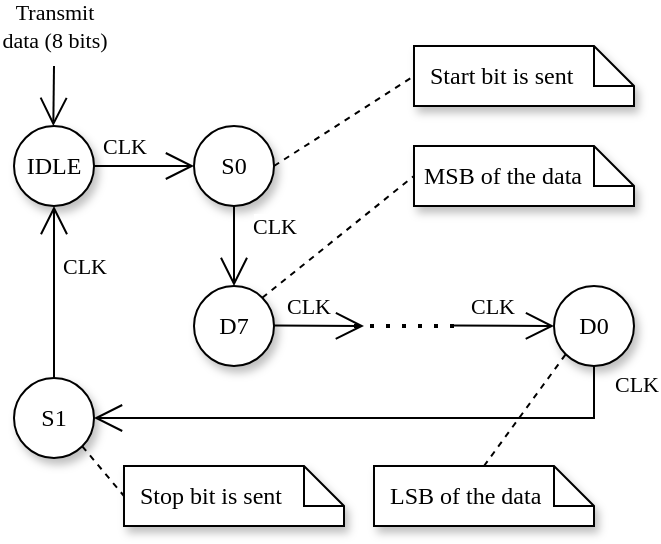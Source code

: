 <mxfile version="21.6.8" type="device">
  <diagram name="Page-1" id="-xSy0g6W7mP1IRccZ3P9">
    <mxGraphModel dx="810" dy="473" grid="1" gridSize="10" guides="1" tooltips="1" connect="1" arrows="1" fold="1" page="1" pageScale="1" pageWidth="850" pageHeight="1100" math="0" shadow="0">
      <root>
        <mxCell id="0" />
        <mxCell id="1" parent="0" />
        <mxCell id="hmllN8hsxeIH2LU29QAi-1" value="S0" style="ellipse;whiteSpace=wrap;html=1;aspect=fixed;fontFamily=Computer Modern;shadow=1;" parent="1" vertex="1">
          <mxGeometry x="310" y="190" width="40" height="40" as="geometry" />
        </mxCell>
        <mxCell id="hmllN8hsxeIH2LU29QAi-2" value="D7" style="ellipse;whiteSpace=wrap;html=1;aspect=fixed;fontFamily=Computer Modern;shadow=1;" parent="1" vertex="1">
          <mxGeometry x="310" y="270" width="40" height="40" as="geometry" />
        </mxCell>
        <mxCell id="hmllN8hsxeIH2LU29QAi-3" value="" style="endArrow=open;endFill=1;endSize=12;html=1;rounded=0;exitX=0.5;exitY=1;exitDx=0;exitDy=0;fontFamily=Computer Modern;" parent="1" source="hmllN8hsxeIH2LU29QAi-1" target="hmllN8hsxeIH2LU29QAi-2" edge="1">
          <mxGeometry width="160" relative="1" as="geometry">
            <mxPoint x="331" y="240" as="sourcePoint" />
            <mxPoint x="521" y="250" as="targetPoint" />
          </mxGeometry>
        </mxCell>
        <mxCell id="hmllN8hsxeIH2LU29QAi-7" value="CLK" style="edgeLabel;html=1;align=center;verticalAlign=middle;resizable=0;points=[];fontFamily=Computer Modern;" parent="hmllN8hsxeIH2LU29QAi-3" vertex="1" connectable="0">
          <mxGeometry x="-0.053" y="-3" relative="1" as="geometry">
            <mxPoint x="23" y="-9" as="offset" />
          </mxGeometry>
        </mxCell>
        <mxCell id="hmllN8hsxeIH2LU29QAi-4" value="IDLE" style="ellipse;whiteSpace=wrap;html=1;aspect=fixed;fontFamily=Computer Modern;shadow=1;" parent="1" vertex="1">
          <mxGeometry x="220" y="190" width="40" height="40" as="geometry" />
        </mxCell>
        <mxCell id="hmllN8hsxeIH2LU29QAi-9" value="" style="endArrow=open;endFill=1;endSize=12;html=1;rounded=0;exitX=1;exitY=0.5;exitDx=0;exitDy=0;fontFamily=Computer Modern;" parent="1" source="hmllN8hsxeIH2LU29QAi-4" edge="1">
          <mxGeometry width="160" relative="1" as="geometry">
            <mxPoint x="260" y="210" as="sourcePoint" />
            <mxPoint x="310" y="210" as="targetPoint" />
          </mxGeometry>
        </mxCell>
        <mxCell id="hmllN8hsxeIH2LU29QAi-10" value="CLK" style="edgeLabel;html=1;align=center;verticalAlign=middle;resizable=0;points=[];fontFamily=Computer Modern;" parent="hmllN8hsxeIH2LU29QAi-9" vertex="1" connectable="0">
          <mxGeometry x="-0.053" y="-3" relative="1" as="geometry">
            <mxPoint x="-9" y="-13" as="offset" />
          </mxGeometry>
        </mxCell>
        <mxCell id="hmllN8hsxeIH2LU29QAi-12" value="" style="endArrow=open;endFill=1;endSize=12;html=1;rounded=0;exitX=1;exitY=0.5;exitDx=0;exitDy=0;entryX=0;entryY=0.5;entryDx=0;entryDy=0;fontFamily=Computer Modern;" parent="1" edge="1">
          <mxGeometry width="160" relative="1" as="geometry">
            <mxPoint x="350" y="289.76" as="sourcePoint" />
            <mxPoint x="395" y="290" as="targetPoint" />
          </mxGeometry>
        </mxCell>
        <mxCell id="hmllN8hsxeIH2LU29QAi-13" value="CLK" style="edgeLabel;html=1;align=center;verticalAlign=middle;resizable=0;points=[];fontFamily=Computer Modern;" parent="hmllN8hsxeIH2LU29QAi-12" vertex="1" connectable="0">
          <mxGeometry x="-0.053" y="-3" relative="1" as="geometry">
            <mxPoint x="-5" y="-13" as="offset" />
          </mxGeometry>
        </mxCell>
        <mxCell id="hmllN8hsxeIH2LU29QAi-15" value="&amp;nbsp; Start bit is sent" style="shape=note;size=20;whiteSpace=wrap;html=1;fontFamily=Computer Modern;shadow=1;align=left;" parent="1" vertex="1">
          <mxGeometry x="420" y="150" width="110" height="30" as="geometry" />
        </mxCell>
        <mxCell id="hmllN8hsxeIH2LU29QAi-18" value="" style="endArrow=open;endFill=1;endSize=12;html=1;rounded=0;exitX=1;exitY=0.5;exitDx=0;exitDy=0;entryX=0;entryY=0.5;entryDx=0;entryDy=0;fontFamily=Computer Modern;" parent="1" target="d57zsYkbUzicjUGWCdNL-2" edge="1">
          <mxGeometry width="160" relative="1" as="geometry">
            <mxPoint x="440" y="289.76" as="sourcePoint" />
            <mxPoint x="485" y="290" as="targetPoint" />
          </mxGeometry>
        </mxCell>
        <mxCell id="hmllN8hsxeIH2LU29QAi-19" value="CLK" style="edgeLabel;html=1;align=center;verticalAlign=middle;resizable=0;points=[];fontFamily=Computer Modern;" parent="hmllN8hsxeIH2LU29QAi-18" vertex="1" connectable="0">
          <mxGeometry x="-0.053" y="-3" relative="1" as="geometry">
            <mxPoint x="-5" y="-13" as="offset" />
          </mxGeometry>
        </mxCell>
        <mxCell id="hmllN8hsxeIH2LU29QAi-35" value="S1" style="ellipse;whiteSpace=wrap;html=1;aspect=fixed;fontFamily=Computer Modern;shadow=1;" parent="1" vertex="1">
          <mxGeometry x="220" y="316" width="40" height="40" as="geometry" />
        </mxCell>
        <mxCell id="hmllN8hsxeIH2LU29QAi-40" value="" style="endArrow=open;endFill=1;endSize=12;html=1;rounded=0;exitX=0.5;exitY=1;exitDx=0;exitDy=0;entryX=1;entryY=0.5;entryDx=0;entryDy=0;fontFamily=Computer Modern;" parent="1" source="d57zsYkbUzicjUGWCdNL-2" target="hmllN8hsxeIH2LU29QAi-35" edge="1">
          <mxGeometry width="160" relative="1" as="geometry">
            <mxPoint x="320" y="356" as="sourcePoint" />
            <mxPoint x="270" y="410" as="targetPoint" />
            <Array as="points">
              <mxPoint x="510" y="336" />
            </Array>
          </mxGeometry>
        </mxCell>
        <mxCell id="hmllN8hsxeIH2LU29QAi-41" value="CLK" style="edgeLabel;html=1;align=center;verticalAlign=middle;resizable=0;points=[];fontFamily=Computer Modern;" parent="hmllN8hsxeIH2LU29QAi-40" vertex="1" connectable="0">
          <mxGeometry x="-0.053" y="-3" relative="1" as="geometry">
            <mxPoint x="125" y="-14" as="offset" />
          </mxGeometry>
        </mxCell>
        <mxCell id="hmllN8hsxeIH2LU29QAi-42" value="" style="endArrow=open;endFill=1;endSize=12;html=1;rounded=0;entryX=0.5;entryY=1;entryDx=0;entryDy=0;fontFamily=Computer Modern;" parent="1" source="hmllN8hsxeIH2LU29QAi-35" target="hmllN8hsxeIH2LU29QAi-4" edge="1">
          <mxGeometry width="160" relative="1" as="geometry">
            <mxPoint x="320" y="366" as="sourcePoint" />
            <mxPoint x="270" y="366" as="targetPoint" />
          </mxGeometry>
        </mxCell>
        <mxCell id="hmllN8hsxeIH2LU29QAi-43" value="CLK" style="edgeLabel;html=1;align=center;verticalAlign=middle;resizable=0;points=[];fontFamily=Computer Modern;" parent="hmllN8hsxeIH2LU29QAi-42" vertex="1" connectable="0">
          <mxGeometry x="-0.053" y="-3" relative="1" as="geometry">
            <mxPoint x="12" y="-16" as="offset" />
          </mxGeometry>
        </mxCell>
        <mxCell id="hmllN8hsxeIH2LU29QAi-44" value="" style="endArrow=none;dashed=1;html=1;rounded=0;entryX=0;entryY=0.5;entryDx=0;entryDy=0;entryPerimeter=0;exitX=1;exitY=0.5;exitDx=0;exitDy=0;" parent="1" source="hmllN8hsxeIH2LU29QAi-1" target="hmllN8hsxeIH2LU29QAi-15" edge="1">
          <mxGeometry width="50" height="50" relative="1" as="geometry">
            <mxPoint x="330" y="140" as="sourcePoint" />
            <mxPoint x="380" y="90" as="targetPoint" />
          </mxGeometry>
        </mxCell>
        <mxCell id="hmllN8hsxeIH2LU29QAi-45" value="&amp;nbsp; Stop bit is sent" style="shape=note;size=20;whiteSpace=wrap;html=1;fontFamily=Computer Modern;shadow=1;align=left;" parent="1" vertex="1">
          <mxGeometry x="275" y="360" width="110" height="30" as="geometry" />
        </mxCell>
        <mxCell id="hmllN8hsxeIH2LU29QAi-46" value="" style="endArrow=none;dashed=1;html=1;rounded=0;entryX=0;entryY=0.5;entryDx=0;entryDy=0;entryPerimeter=0;exitX=1;exitY=1;exitDx=0;exitDy=0;" parent="1" source="hmllN8hsxeIH2LU29QAi-35" target="hmllN8hsxeIH2LU29QAi-45" edge="1">
          <mxGeometry width="50" height="50" relative="1" as="geometry">
            <mxPoint x="420" y="460" as="sourcePoint" />
            <mxPoint x="470" y="410" as="targetPoint" />
          </mxGeometry>
        </mxCell>
        <mxCell id="hmllN8hsxeIH2LU29QAi-47" value="&amp;nbsp; LSB of the data" style="shape=note;size=20;whiteSpace=wrap;html=1;fontFamily=Computer Modern;shadow=1;align=left;" parent="1" vertex="1">
          <mxGeometry x="400" y="360" width="110" height="30" as="geometry" />
        </mxCell>
        <mxCell id="hmllN8hsxeIH2LU29QAi-48" value="&amp;nbsp;MSB of the data" style="shape=note;size=20;whiteSpace=wrap;html=1;fontFamily=Computer Modern;shadow=1;align=left;" parent="1" vertex="1">
          <mxGeometry x="420" y="200" width="110" height="30" as="geometry" />
        </mxCell>
        <mxCell id="hmllN8hsxeIH2LU29QAi-49" value="" style="endArrow=none;dashed=1;html=1;rounded=0;entryX=0;entryY=0.5;entryDx=0;entryDy=0;entryPerimeter=0;exitX=1;exitY=0;exitDx=0;exitDy=0;" parent="1" source="hmllN8hsxeIH2LU29QAi-2" target="hmllN8hsxeIH2LU29QAi-48" edge="1">
          <mxGeometry width="50" height="50" relative="1" as="geometry">
            <mxPoint x="320" y="330" as="sourcePoint" />
            <mxPoint x="370" y="280" as="targetPoint" />
          </mxGeometry>
        </mxCell>
        <mxCell id="hmllN8hsxeIH2LU29QAi-50" value="" style="endArrow=none;dashed=1;html=1;rounded=0;entryX=0;entryY=1;entryDx=0;entryDy=0;exitX=0.5;exitY=0;exitDx=0;exitDy=0;exitPerimeter=0;" parent="1" source="hmllN8hsxeIH2LU29QAi-47" target="d57zsYkbUzicjUGWCdNL-2" edge="1">
          <mxGeometry width="50" height="50" relative="1" as="geometry">
            <mxPoint x="354" y="286" as="sourcePoint" />
            <mxPoint x="354.142" y="370.142" as="targetPoint" />
          </mxGeometry>
        </mxCell>
        <mxCell id="hmllN8hsxeIH2LU29QAi-51" value="" style="endArrow=open;endFill=1;endSize=12;html=1;rounded=0;fontFamily=Computer Modern;" parent="1" edge="1">
          <mxGeometry width="160" relative="1" as="geometry">
            <mxPoint x="240" y="160" as="sourcePoint" />
            <mxPoint x="239.66" y="190" as="targetPoint" />
          </mxGeometry>
        </mxCell>
        <mxCell id="hmllN8hsxeIH2LU29QAi-52" value="Transmit &lt;br&gt;data (8 bits)" style="edgeLabel;html=1;align=center;verticalAlign=middle;resizable=0;points=[];fontFamily=Computer Modern;" parent="hmllN8hsxeIH2LU29QAi-51" vertex="1" connectable="0">
          <mxGeometry x="-0.053" y="-3" relative="1" as="geometry">
            <mxPoint x="3" y="-34" as="offset" />
          </mxGeometry>
        </mxCell>
        <mxCell id="d57zsYkbUzicjUGWCdNL-2" value="D0" style="ellipse;whiteSpace=wrap;html=1;aspect=fixed;fontFamily=Computer Modern;shadow=1;" vertex="1" parent="1">
          <mxGeometry x="490" y="270" width="40" height="40" as="geometry" />
        </mxCell>
        <mxCell id="d57zsYkbUzicjUGWCdNL-4" value="" style="endArrow=none;dashed=1;html=1;dashPattern=1 3;strokeWidth=2;rounded=0;" edge="1" parent="1">
          <mxGeometry width="50" height="50" relative="1" as="geometry">
            <mxPoint x="390" y="290" as="sourcePoint" />
            <mxPoint x="440" y="290" as="targetPoint" />
          </mxGeometry>
        </mxCell>
      </root>
    </mxGraphModel>
  </diagram>
</mxfile>
